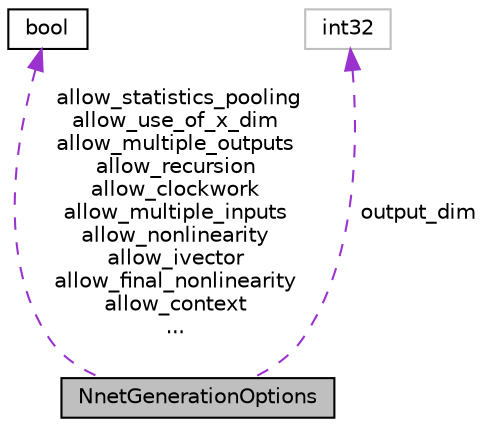 digraph "NnetGenerationOptions"
{
  edge [fontname="Helvetica",fontsize="10",labelfontname="Helvetica",labelfontsize="10"];
  node [fontname="Helvetica",fontsize="10",shape=record];
  Node1 [label="NnetGenerationOptions",height=0.2,width=0.4,color="black", fillcolor="grey75", style="filled", fontcolor="black"];
  Node2 -> Node1 [dir="back",color="darkorchid3",fontsize="10",style="dashed",label=" allow_statistics_pooling\nallow_use_of_x_dim\nallow_multiple_outputs\nallow_recursion\nallow_clockwork\nallow_multiple_inputs\nallow_nonlinearity\nallow_ivector\nallow_final_nonlinearity\nallow_context\n..." ,fontname="Helvetica"];
  Node2 [label="bool",height=0.2,width=0.4,color="black", fillcolor="white", style="filled",URL="$classbool.html"];
  Node3 -> Node1 [dir="back",color="darkorchid3",fontsize="10",style="dashed",label=" output_dim" ,fontname="Helvetica"];
  Node3 [label="int32",height=0.2,width=0.4,color="grey75", fillcolor="white", style="filled"];
}
